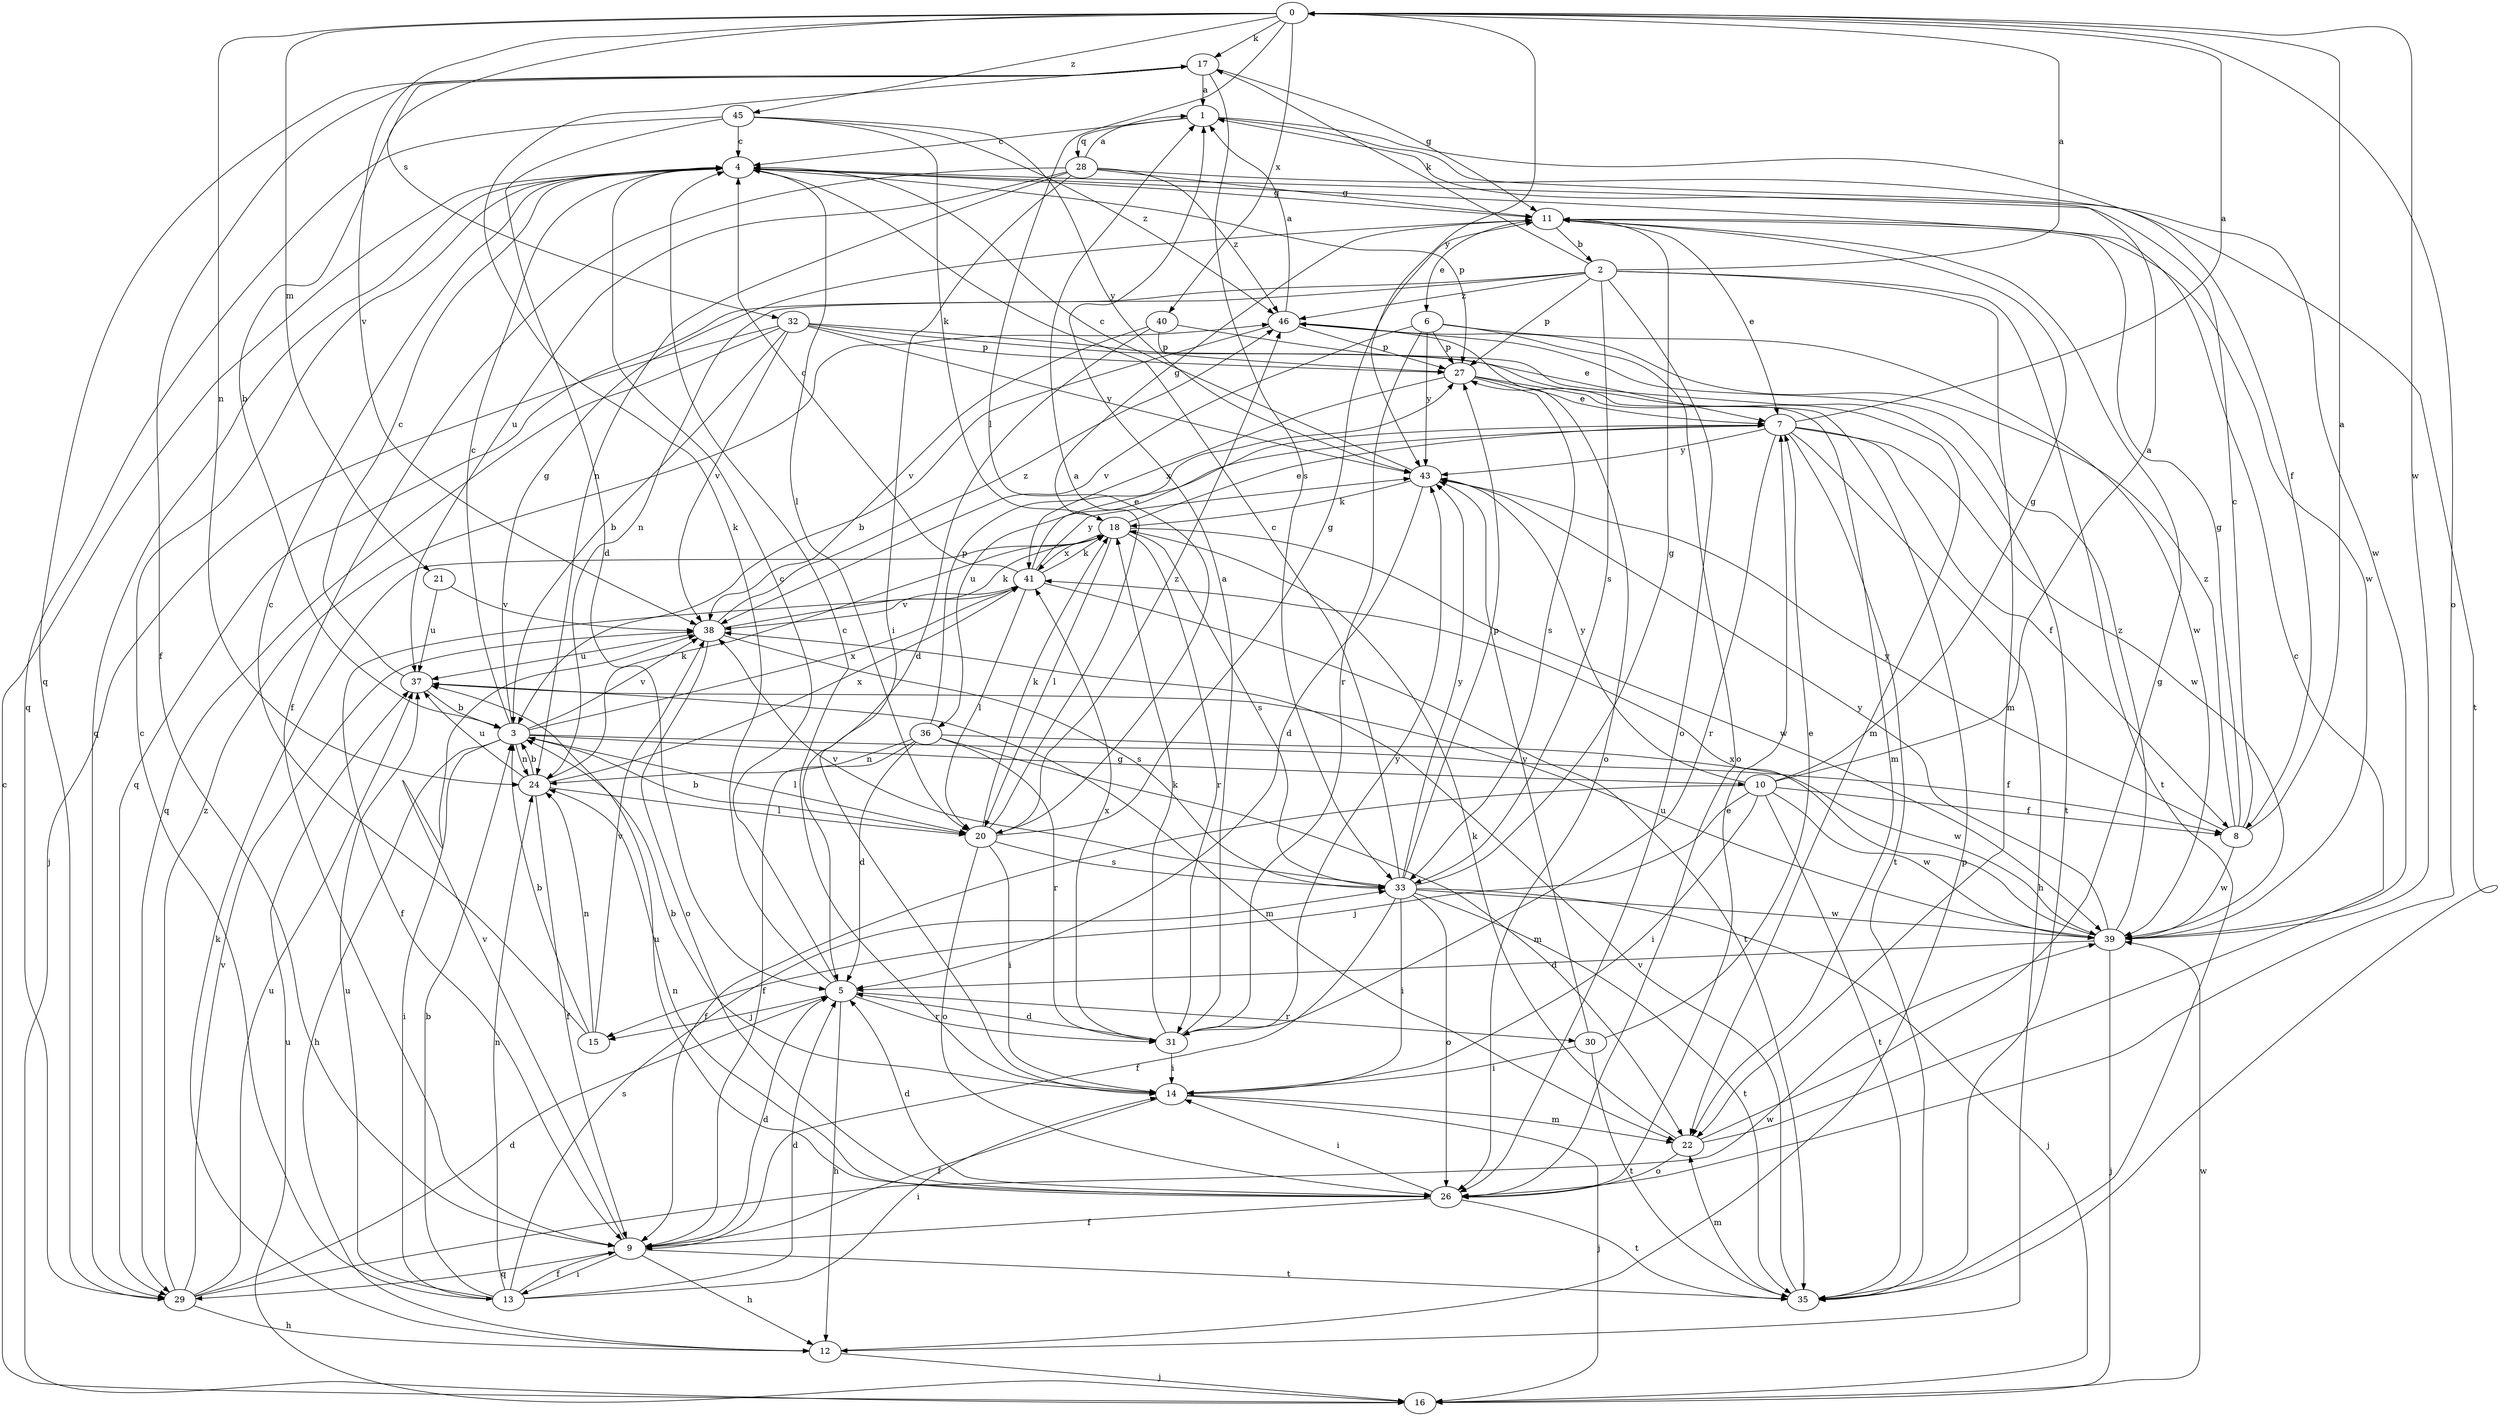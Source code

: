 strict digraph  {
0;
1;
2;
3;
4;
5;
6;
7;
8;
9;
10;
11;
12;
13;
14;
15;
16;
17;
18;
20;
21;
22;
24;
26;
27;
28;
29;
30;
31;
32;
33;
35;
36;
37;
38;
39;
40;
41;
43;
45;
46;
0 -> 17  [label=k];
0 -> 20  [label=l];
0 -> 21  [label=m];
0 -> 24  [label=n];
0 -> 26  [label=o];
0 -> 32  [label=s];
0 -> 38  [label=v];
0 -> 39  [label=w];
0 -> 40  [label=x];
0 -> 43  [label=y];
0 -> 45  [label=z];
1 -> 4  [label=c];
1 -> 8  [label=f];
1 -> 28  [label=q];
1 -> 35  [label=t];
2 -> 0  [label=a];
2 -> 17  [label=k];
2 -> 22  [label=m];
2 -> 24  [label=n];
2 -> 26  [label=o];
2 -> 27  [label=p];
2 -> 29  [label=q];
2 -> 33  [label=s];
2 -> 35  [label=t];
2 -> 46  [label=z];
3 -> 4  [label=c];
3 -> 8  [label=f];
3 -> 10  [label=g];
3 -> 11  [label=g];
3 -> 12  [label=h];
3 -> 13  [label=i];
3 -> 20  [label=l];
3 -> 24  [label=n];
3 -> 38  [label=v];
3 -> 41  [label=x];
4 -> 11  [label=g];
4 -> 20  [label=l];
4 -> 27  [label=p];
4 -> 29  [label=q];
5 -> 4  [label=c];
5 -> 12  [label=h];
5 -> 15  [label=j];
5 -> 17  [label=k];
5 -> 30  [label=r];
5 -> 31  [label=r];
6 -> 26  [label=o];
6 -> 27  [label=p];
6 -> 31  [label=r];
6 -> 38  [label=v];
6 -> 39  [label=w];
6 -> 43  [label=y];
7 -> 0  [label=a];
7 -> 8  [label=f];
7 -> 12  [label=h];
7 -> 31  [label=r];
7 -> 35  [label=t];
7 -> 36  [label=u];
7 -> 39  [label=w];
7 -> 43  [label=y];
8 -> 0  [label=a];
8 -> 4  [label=c];
8 -> 11  [label=g];
8 -> 39  [label=w];
8 -> 43  [label=y];
8 -> 46  [label=z];
9 -> 5  [label=d];
9 -> 12  [label=h];
9 -> 13  [label=i];
9 -> 29  [label=q];
9 -> 35  [label=t];
9 -> 38  [label=v];
10 -> 1  [label=a];
10 -> 8  [label=f];
10 -> 9  [label=f];
10 -> 11  [label=g];
10 -> 14  [label=i];
10 -> 15  [label=j];
10 -> 35  [label=t];
10 -> 39  [label=w];
10 -> 43  [label=y];
11 -> 2  [label=b];
11 -> 6  [label=e];
11 -> 7  [label=e];
11 -> 39  [label=w];
12 -> 16  [label=j];
12 -> 18  [label=k];
12 -> 27  [label=p];
13 -> 3  [label=b];
13 -> 4  [label=c];
13 -> 5  [label=d];
13 -> 9  [label=f];
13 -> 14  [label=i];
13 -> 24  [label=n];
13 -> 33  [label=s];
13 -> 37  [label=u];
14 -> 3  [label=b];
14 -> 4  [label=c];
14 -> 9  [label=f];
14 -> 16  [label=j];
14 -> 22  [label=m];
15 -> 3  [label=b];
15 -> 4  [label=c];
15 -> 24  [label=n];
15 -> 38  [label=v];
16 -> 4  [label=c];
16 -> 37  [label=u];
16 -> 39  [label=w];
17 -> 1  [label=a];
17 -> 3  [label=b];
17 -> 9  [label=f];
17 -> 11  [label=g];
17 -> 29  [label=q];
17 -> 33  [label=s];
18 -> 7  [label=e];
18 -> 11  [label=g];
18 -> 20  [label=l];
18 -> 31  [label=r];
18 -> 33  [label=s];
18 -> 39  [label=w];
18 -> 41  [label=x];
20 -> 1  [label=a];
20 -> 3  [label=b];
20 -> 11  [label=g];
20 -> 14  [label=i];
20 -> 18  [label=k];
20 -> 26  [label=o];
20 -> 33  [label=s];
20 -> 46  [label=z];
21 -> 37  [label=u];
21 -> 38  [label=v];
22 -> 4  [label=c];
22 -> 11  [label=g];
22 -> 18  [label=k];
22 -> 26  [label=o];
24 -> 3  [label=b];
24 -> 9  [label=f];
24 -> 18  [label=k];
24 -> 20  [label=l];
24 -> 37  [label=u];
24 -> 41  [label=x];
26 -> 5  [label=d];
26 -> 7  [label=e];
26 -> 9  [label=f];
26 -> 14  [label=i];
26 -> 24  [label=n];
26 -> 35  [label=t];
26 -> 37  [label=u];
27 -> 7  [label=e];
27 -> 22  [label=m];
27 -> 33  [label=s];
27 -> 41  [label=x];
28 -> 1  [label=a];
28 -> 9  [label=f];
28 -> 11  [label=g];
28 -> 14  [label=i];
28 -> 24  [label=n];
28 -> 37  [label=u];
28 -> 39  [label=w];
28 -> 46  [label=z];
29 -> 5  [label=d];
29 -> 12  [label=h];
29 -> 37  [label=u];
29 -> 38  [label=v];
29 -> 39  [label=w];
29 -> 46  [label=z];
30 -> 7  [label=e];
30 -> 14  [label=i];
30 -> 35  [label=t];
30 -> 43  [label=y];
31 -> 1  [label=a];
31 -> 5  [label=d];
31 -> 14  [label=i];
31 -> 18  [label=k];
31 -> 41  [label=x];
31 -> 43  [label=y];
32 -> 3  [label=b];
32 -> 16  [label=j];
32 -> 22  [label=m];
32 -> 27  [label=p];
32 -> 29  [label=q];
32 -> 35  [label=t];
32 -> 38  [label=v];
32 -> 43  [label=y];
33 -> 4  [label=c];
33 -> 9  [label=f];
33 -> 11  [label=g];
33 -> 14  [label=i];
33 -> 16  [label=j];
33 -> 26  [label=o];
33 -> 27  [label=p];
33 -> 35  [label=t];
33 -> 38  [label=v];
33 -> 39  [label=w];
33 -> 43  [label=y];
35 -> 22  [label=m];
35 -> 38  [label=v];
36 -> 5  [label=d];
36 -> 9  [label=f];
36 -> 22  [label=m];
36 -> 24  [label=n];
36 -> 27  [label=p];
36 -> 31  [label=r];
36 -> 39  [label=w];
37 -> 3  [label=b];
37 -> 4  [label=c];
37 -> 22  [label=m];
38 -> 18  [label=k];
38 -> 26  [label=o];
38 -> 33  [label=s];
38 -> 37  [label=u];
38 -> 46  [label=z];
39 -> 5  [label=d];
39 -> 16  [label=j];
39 -> 37  [label=u];
39 -> 41  [label=x];
39 -> 43  [label=y];
39 -> 46  [label=z];
40 -> 5  [label=d];
40 -> 7  [label=e];
40 -> 27  [label=p];
40 -> 38  [label=v];
41 -> 4  [label=c];
41 -> 7  [label=e];
41 -> 9  [label=f];
41 -> 18  [label=k];
41 -> 20  [label=l];
41 -> 35  [label=t];
41 -> 38  [label=v];
41 -> 43  [label=y];
43 -> 4  [label=c];
43 -> 5  [label=d];
43 -> 18  [label=k];
45 -> 4  [label=c];
45 -> 5  [label=d];
45 -> 18  [label=k];
45 -> 29  [label=q];
45 -> 43  [label=y];
45 -> 46  [label=z];
46 -> 1  [label=a];
46 -> 3  [label=b];
46 -> 26  [label=o];
46 -> 27  [label=p];
}
